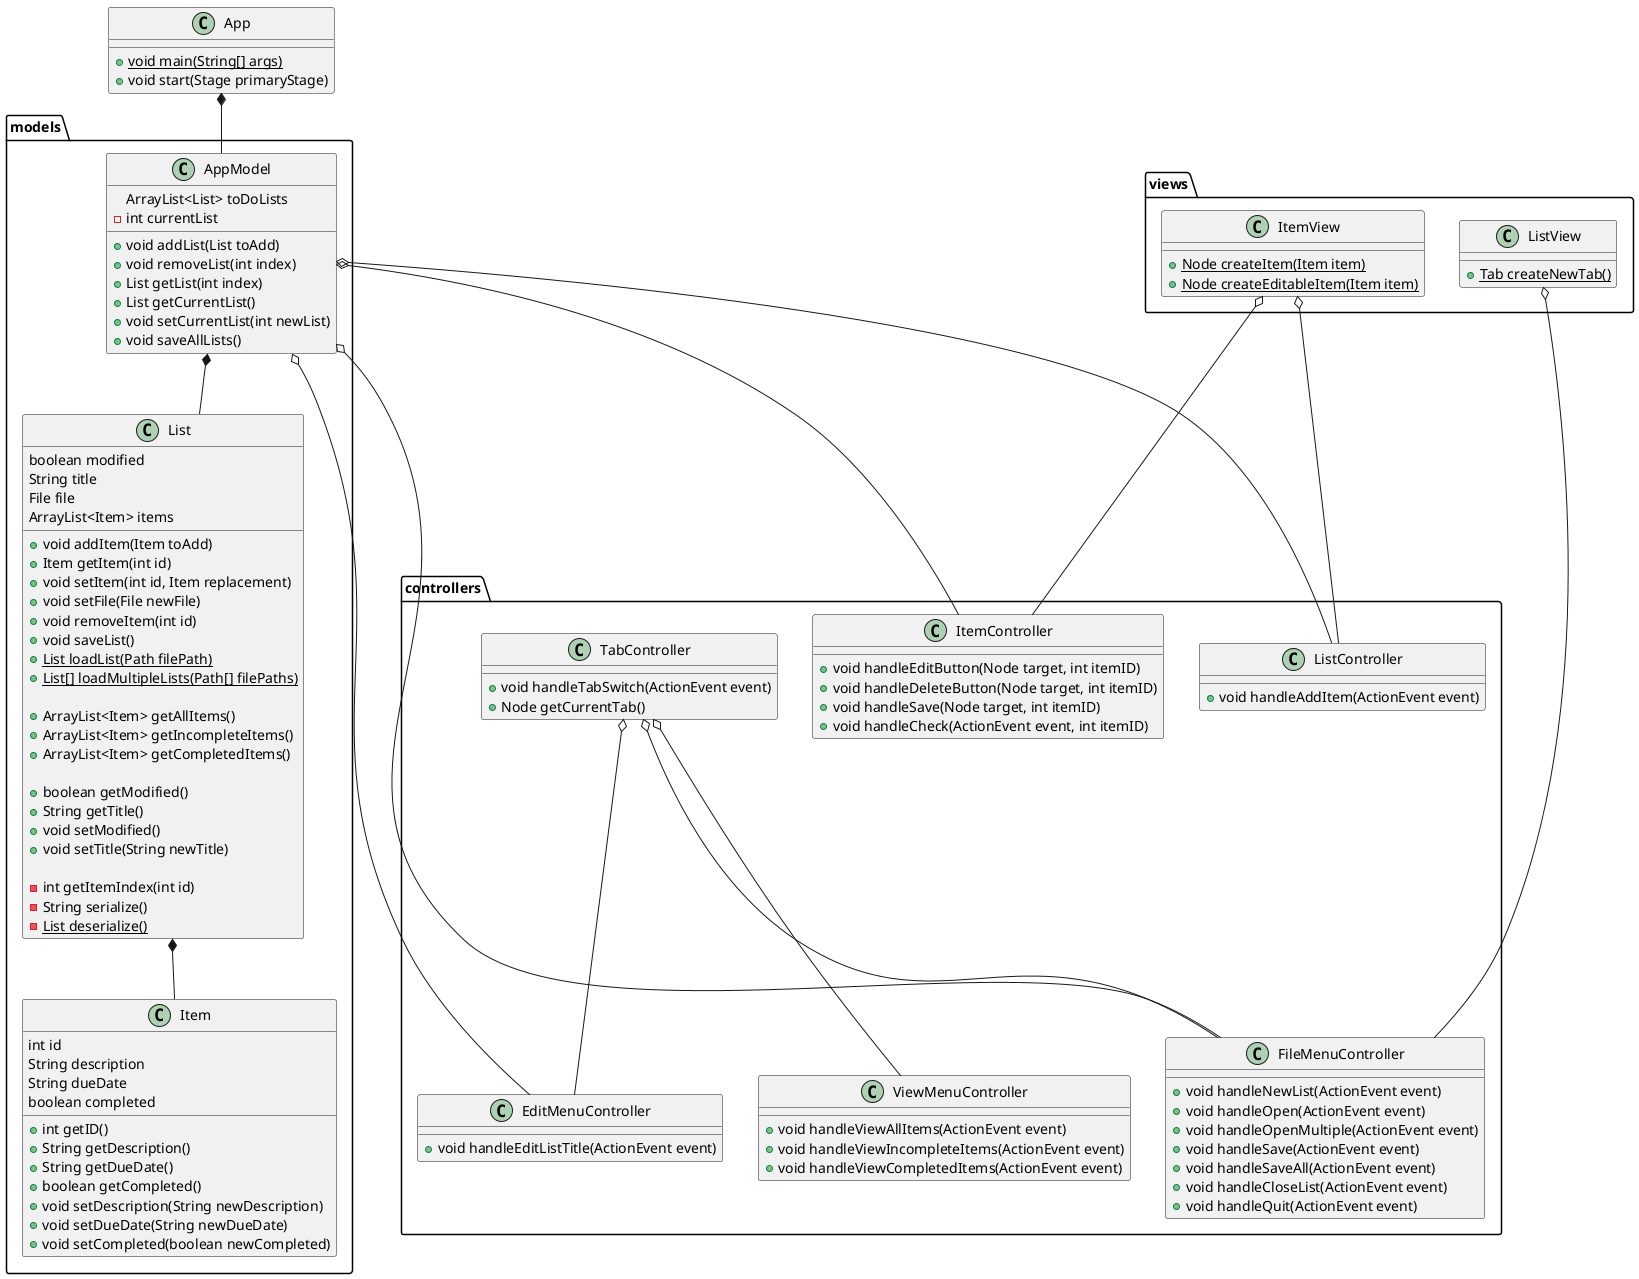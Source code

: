 @startuml
'https://plantuml.com/class-diagram

'Main entrypoint

class App {
    +{static} void main(String[] args)
    +void start(Stage primaryStage)
}

'Views
package views {
    class ItemView {
        +{static} Node createItem(Item item)
        +{static} Node createEditableItem(Item item)
    }

    class ListView {
        +{static} Tab createNewTab()
    }
}

'Controllers
package controllers {
    class ListController {
        +void handleAddItem(ActionEvent event)
    }

    class ItemController {
        +void handleEditButton(Node target, int itemID)
        +void handleDeleteButton(Node target, int itemID)
        +void handleSave(Node target, int itemID)
        +void handleCheck(ActionEvent event, int itemID)
    }

    class FileMenuController {
        +void handleNewList(ActionEvent event)
        +void handleOpen(ActionEvent event)
        +void handleOpenMultiple(ActionEvent event)
        +void handleSave(ActionEvent event)
        +void handleSaveAll(ActionEvent event)
        +void handleCloseList(ActionEvent event)
        +void handleQuit(ActionEvent event)
    }

    class EditMenuController {
        +void handleEditListTitle(ActionEvent event)
    }

    class ViewMenuController {
        +void handleViewAllItems(ActionEvent event)
        +void handleViewIncompleteItems(ActionEvent event)
        +void handleViewCompletedItems(ActionEvent event)
    }

    class TabController {
        +void handleTabSwitch(ActionEvent event)
        +Node getCurrentTab()
    }

    TabController o-- EditMenuController
    TabController o-- FileMenuController
    TabController o-- ViewMenuController

}

'Models

package models {
    class AppModel {
        ArrayList<List> toDoLists
        -int currentList

        +void addList(List toAdd)
        +void removeList(int index)
        +List getList(int index)
        +List getCurrentList()
        +void setCurrentList(int newList)
        +void saveAllLists()
    }

    class List {
        boolean modified
        String title
        File file
        ArrayList<Item> items

        +void addItem(Item toAdd)
        +Item getItem(int id)
        +void setItem(int id, Item replacement)
        +void setFile(File newFile)
        +void removeItem(int id)
        +void saveList()
        {static} +List loadList(Path filePath)
        {static} +List[] loadMultipleLists(Path[] filePaths)

        +ArrayList<Item> getAllItems()
        +ArrayList<Item> getIncompleteItems()
        +ArrayList<Item> getCompletedItems()

        +boolean getModified()
        +String getTitle()
        +void setModified()
        +void setTitle(String newTitle)

        -int getItemIndex(int id)
        -String serialize()
        -{static} List deserialize()
    }

    class Item {
        int id
        String description
        String dueDate
        boolean completed

        +int getID()
        +String getDescription()
        +String getDueDate()
        +boolean getCompleted()
        +void setDescription(String newDescription)
        +void setDueDate(String newDueDate)
        +void setCompleted(boolean newCompleted)
    }

    AppModel *-- List
    List *-- Item
}

'Cross-Package dependencies
AppModel o-- ListController
AppModel o-- FileMenuController
AppModel o-- EditMenuController
AppModel o-- ItemController
ItemView o-- ListController
ItemView o-- ItemController
ListView o-- FileMenuController

App *-- AppModel


@enduml
